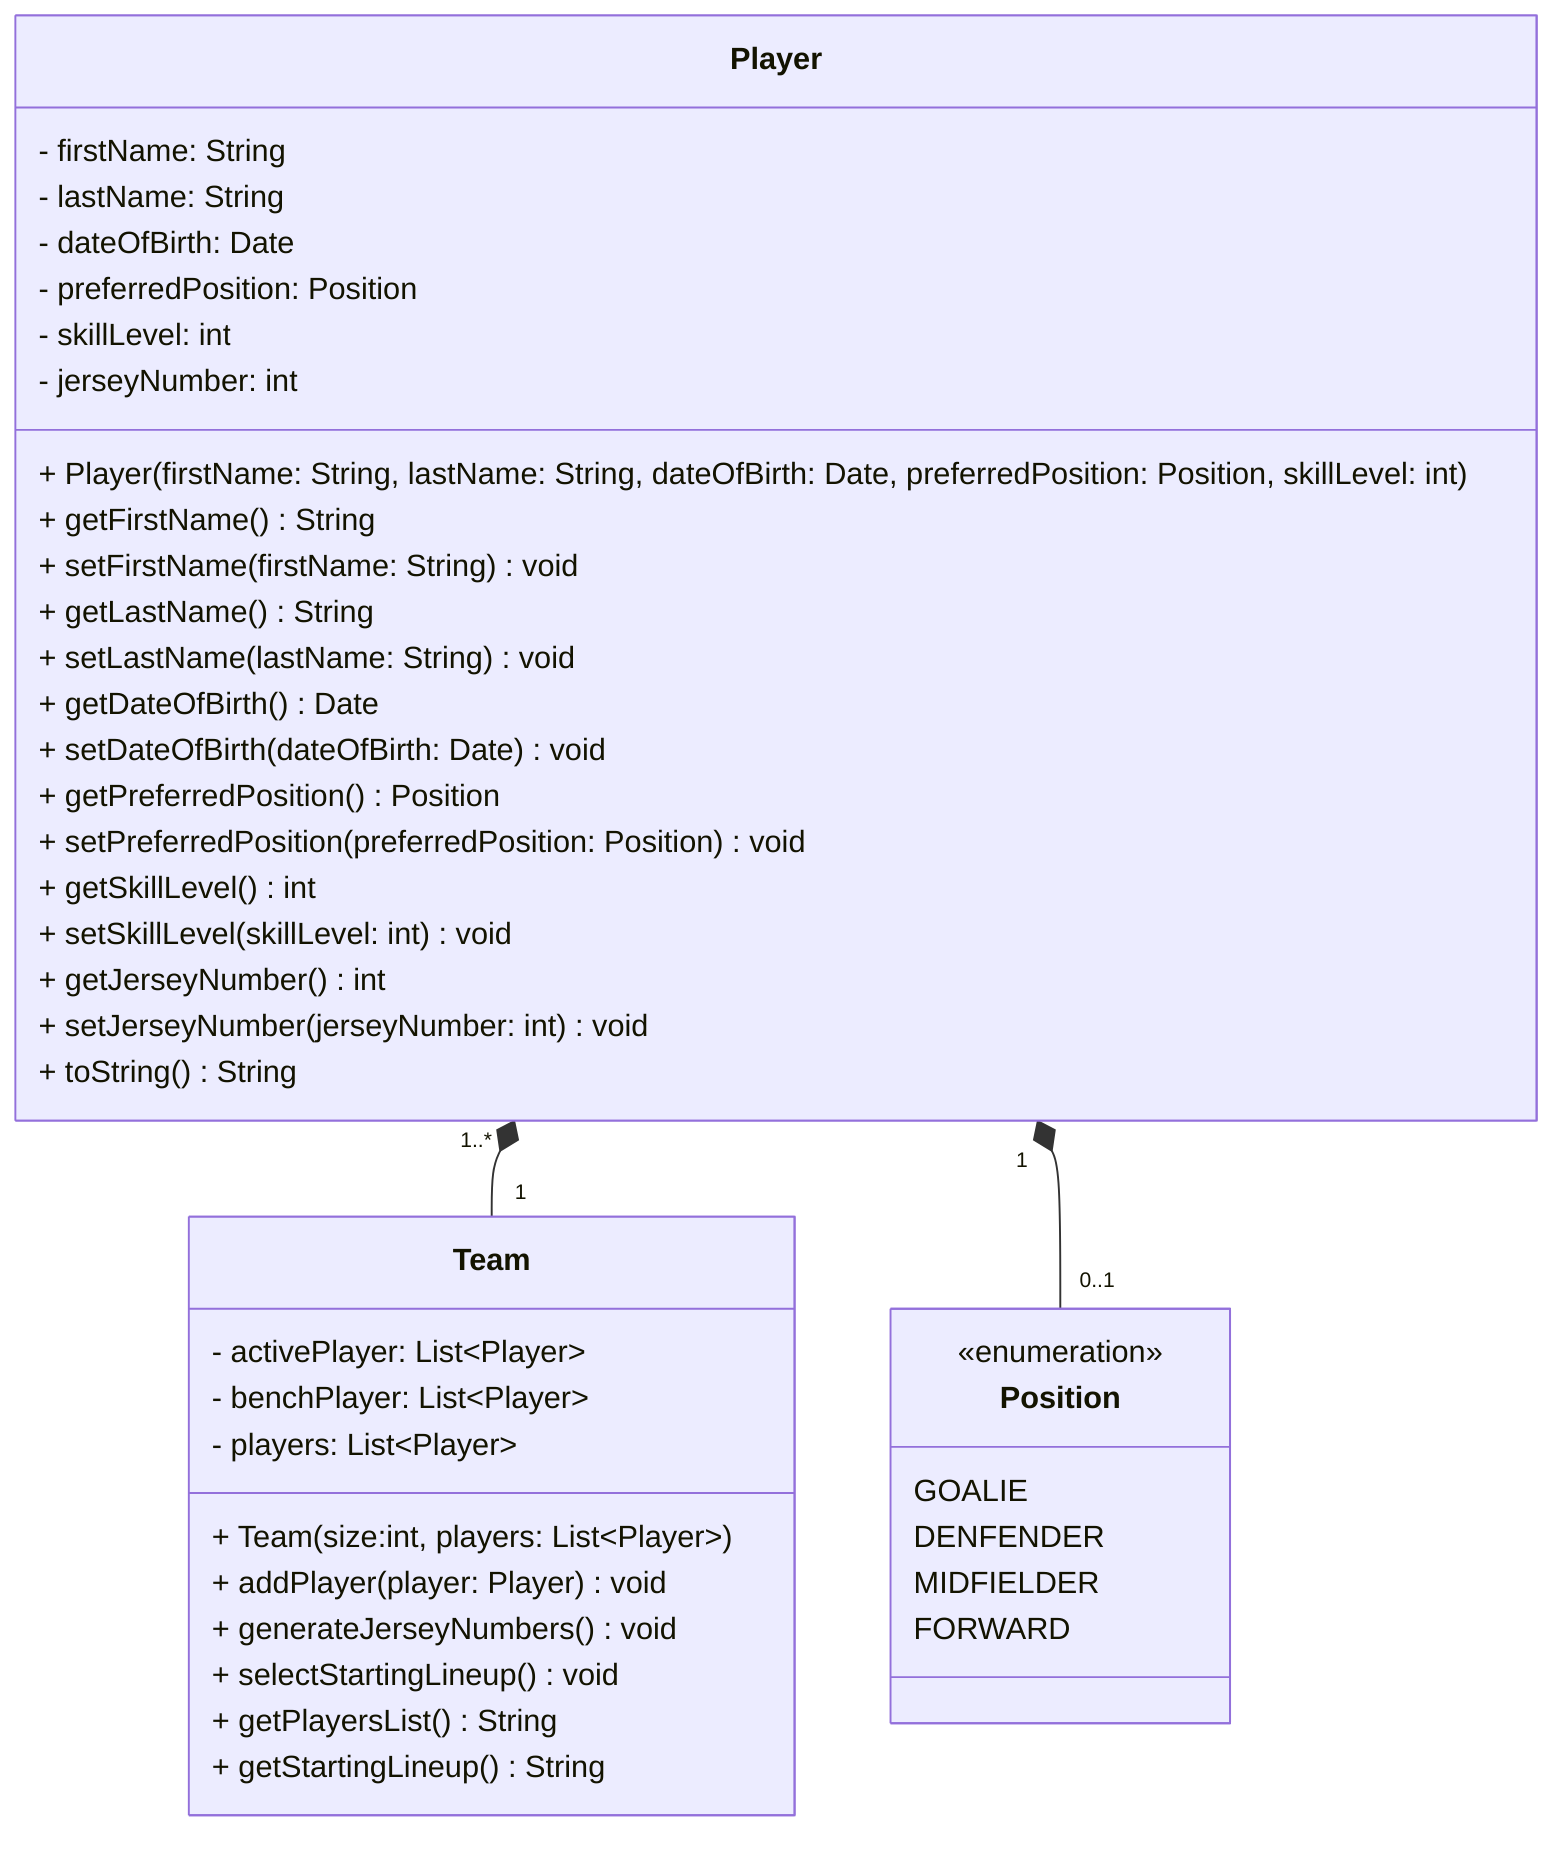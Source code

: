 classDiagram
    class Player {
        - firstName: String
        - lastName: String
        - dateOfBirth: Date
        - preferredPosition: Position
        - skillLevel: int
        - jerseyNumber: int
        + Player(firstName: String, lastName: String, dateOfBirth: Date, preferredPosition: Position, skillLevel: int)
        + getFirstName() String
        + setFirstName(firstName: String) void
        + getLastName() String
        + setLastName(lastName: String) void
        + getDateOfBirth() Date
        + setDateOfBirth(dateOfBirth: Date) void
        + getPreferredPosition() Position
        + setPreferredPosition(preferredPosition: Position) void
        + getSkillLevel() int
        + setSkillLevel(skillLevel: int) void
        + getJerseyNumber() int
        + setJerseyNumber(jerseyNumber: int) void
        + toString() String
    }
    class Position {
        <<enumeration>>
        GOALIE
        DENFENDER
        MIDFIELDER
        FORWARD
    }
    class Team {
        - activePlayer: List~Player~
        - benchPlayer: List~Player~
        - players: List~Player~
        + Team(size:int, players: List~Player~)
        + addPlayer(player: Player) void
        + generateJerseyNumbers() void
        + selectStartingLineup() void
        + getPlayersList() String
        + getStartingLineup() String
    }
    Player "1..*" *-- "1" Team
    Player "1" *-- "0..1" Position